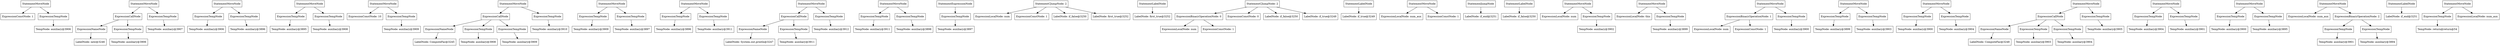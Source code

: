digraph Test {
"0x603000300a60" [label="StatementMoveNode" shape=box]
"0x602000216410" [label="ExpressionConstNode: 1" shape=box]
"0x603000300a60" -> "0x602000216410"
"0x6020002163f0" [label="ExpressionTempNode" shape=box]
"0x6040002e12d0" [label="TempNode: auxiliary@3906" shape=box]
"0x6020002163f0" -> "0x6040002e12d0"
"0x603000300a60" -> "0x6020002163f0"
"0x603000300a90" [label="StatementMoveNode" shape=box]
"0x6040002e1990" [label="ExpressionCallNode" shape=box]
"0x602000216470" [label="ExpressionNameNode" shape=box]
"0x6040002dff10" [label="LabelNode: new@3246" shape=box]
"0x602000216470" -> "0x6040002dff10"
"0x6040002e1990" -> "0x602000216470"
"0x602000216490" [label="ExpressionTempNode" shape=box]
"0x6040002e1290" [label="TempNode: auxiliary@3906" shape=box]
"0x602000216490" -> "0x6040002e1290"
"0x6040002e1990" -> "0x602000216490"
"0x603000300a90" -> "0x6040002e1990"
"0x602000216450" [label="ExpressionTempNode" shape=box]
"0x6040002e1390" [label="TempNode: auxiliary@3907" shape=box]
"0x602000216450" -> "0x6040002e1390"
"0x603000300a90" -> "0x602000216450"
"0x603000300ac0" [label="StatementMoveNode" shape=box]
"0x602000216510" [label="ExpressionTempNode" shape=box]
"0x6040002e1350" [label="TempNode: auxiliary@3906" shape=box]
"0x602000216510" -> "0x6040002e1350"
"0x603000300ac0" -> "0x602000216510"
"0x6020002164f0" [label="ExpressionTempNode" shape=box]
"0x6040002e0950" [label="TempNode: auxiliary@3896" shape=box]
"0x6020002164f0" -> "0x6040002e0950"
"0x603000300ac0" -> "0x6020002164f0"
"0x603000300b20" [label="StatementMoveNode" shape=box]
"0x602000216550" [label="ExpressionTempNode" shape=box]
"0x6040002e0910" [label="TempNode: auxiliary@3895" shape=box]
"0x602000216550" -> "0x6040002e0910"
"0x603000300b20" -> "0x602000216550"
"0x602000216530" [label="ExpressionTempNode" shape=box]
"0x6040002e1410" [label="TempNode: auxiliary@3908" shape=box]
"0x602000216530" -> "0x6040002e1410"
"0x603000300b20" -> "0x602000216530"
"0x603000300b50" [label="StatementMoveNode" shape=box]
"0x602000216590" [label="ExpressionConstNode: 10" shape=box]
"0x603000300b50" -> "0x602000216590"
"0x602000216570" [label="ExpressionTempNode" shape=box]
"0x6040002e1490" [label="TempNode: auxiliary@3909" shape=box]
"0x602000216570" -> "0x6040002e1490"
"0x603000300b50" -> "0x602000216570"
"0x603000300b80" [label="StatementMoveNode" shape=box]
"0x6040002e19d0" [label="ExpressionCallNode" shape=box]
"0x6020002165d0" [label="ExpressionNameNode" shape=box]
"0x6040002dfe90" [label="LabelNode: ComputeFac@3245" shape=box]
"0x6020002165d0" -> "0x6040002dfe90"
"0x6040002e19d0" -> "0x6020002165d0"
"0x6020002165f0" [label="ExpressionTempNode" shape=box]
"0x6040002e13d0" [label="TempNode: auxiliary@3908" shape=box]
"0x6020002165f0" -> "0x6040002e13d0"
"0x6040002e19d0" -> "0x6020002165f0"
"0x602000216630" [label="ExpressionTempNode" shape=box]
"0x6040002e1450" [label="TempNode: auxiliary@3909" shape=box]
"0x602000216630" -> "0x6040002e1450"
"0x6040002e19d0" -> "0x602000216630"
"0x603000300b80" -> "0x6040002e19d0"
"0x6020002165b0" [label="ExpressionTempNode" shape=box]
"0x6040002e1550" [label="TempNode: auxiliary@3910" shape=box]
"0x6020002165b0" -> "0x6040002e1550"
"0x603000300b80" -> "0x6020002165b0"
"0x603000300bb0" [label="StatementMoveNode" shape=box]
"0x602000216690" [label="ExpressionTempNode" shape=box]
"0x6040002e1510" [label="TempNode: auxiliary@3909" shape=box]
"0x602000216690" -> "0x6040002e1510"
"0x603000300bb0" -> "0x602000216690"
"0x602000216670" [label="ExpressionTempNode" shape=box]
"0x6040002e0a10" [label="TempNode: auxiliary@3897" shape=box]
"0x602000216670" -> "0x6040002e0a10"
"0x603000300bb0" -> "0x602000216670"
"0x603000300be0" [label="StatementMoveNode" shape=box]
"0x6020002166d0" [label="ExpressionTempNode" shape=box]
"0x6040002e09d0" [label="TempNode: auxiliary@3896" shape=box]
"0x6020002166d0" -> "0x6040002e09d0"
"0x603000300be0" -> "0x6020002166d0"
"0x6020002166b0" [label="ExpressionTempNode" shape=box]
"0x6040002e15d0" [label="TempNode: auxiliary@3911" shape=box]
"0x6020002166b0" -> "0x6040002e15d0"
"0x603000300be0" -> "0x6020002166b0"
"0x603000300c10" [label="StatementMoveNode" shape=box]
"0x6040002e1a10" [label="ExpressionCallNode" shape=box]
"0x602000216710" [label="ExpressionNameNode" shape=box]
"0x6040002dff90" [label="LabelNode: System.out.println@3247" shape=box]
"0x602000216710" -> "0x6040002dff90"
"0x6040002e1a10" -> "0x602000216710"
"0x602000216730" [label="ExpressionTempNode" shape=box]
"0x6040002e1590" [label="TempNode: auxiliary@3911" shape=box]
"0x602000216730" -> "0x6040002e1590"
"0x6040002e1a10" -> "0x602000216730"
"0x603000300c10" -> "0x6040002e1a10"
"0x6020002166f0" [label="ExpressionTempNode" shape=box]
"0x6040002e1690" [label="TempNode: auxiliary@3912" shape=box]
"0x6020002166f0" -> "0x6040002e1690"
"0x603000300c10" -> "0x6020002166f0"
"0x603000300c40" [label="StatementMoveNode" shape=box]
"0x602000216790" [label="ExpressionTempNode" shape=box]
"0x6040002e1650" [label="TempNode: auxiliary@3911" shape=box]
"0x602000216790" -> "0x6040002e1650"
"0x603000300c40" -> "0x602000216790"
"0x602000216770" [label="ExpressionTempNode" shape=box]
"0x6040002e0ad0" [label="TempNode: auxiliary@3898" shape=box]
"0x602000216770" -> "0x6040002e0ad0"
"0x603000300c40" -> "0x602000216770"
"0x6020002167d0" [label="StatementExpressionNode" shape=box]
"0x6020002167b0" [label="ExpressionTempNode" shape=box]
"0x6040002e0a90" [label="TempNode: auxiliary@3897" shape=box]
"0x6020002167b0" -> "0x6040002e0a90"
"0x6020002167d0" -> "0x6020002167b0"
"0x6040002e1710" [label="StatementCJumpNode: 2" shape=box]
"0x6040002e16d0" [label="ExpressionLocalNode: num" shape=box]
"0x6040002e1710" -> "0x6040002e16d0"
"0x602000215ff0" [label="ExpressionConstNode: 1" shape=box]
"0x6040002e1710" -> "0x602000215ff0"
"0x6040002e0490" [label="LabelNode: if_false@3250" shape=box]
"0x6040002e1710" -> "0x6040002e0490"
"0x6040002e0410" [label="LabelNode: first_true@3252" shape=box]
"0x6040002e1710" -> "0x6040002e0410"
"0x602000216030" [label="StatementLabelNode" shape=box]
"0x6040002e0450" [label="LabelNode: first_true@3252" shape=box]
"0x602000216030" -> "0x6040002e0450"
"0x6040002e1790" [label="StatementCJumpNode: 2" shape=box]
"0x603000300700" [label="ExpressionBinaryOperationNode: 0" shape=box]
"0x6040002e1750" [label="ExpressionLocalNode: num" shape=box]
"0x603000300700" -> "0x6040002e1750"
"0x602000216070" [label="ExpressionConstNode: 1" shape=box]
"0x603000300700" -> "0x602000216070"
"0x6040002e1790" -> "0x603000300700"
"0x602000216090" [label="ExpressionConstNode: 0" shape=box]
"0x6040002e1790" -> "0x602000216090"
"0x6040002e02d0" [label="LabelNode: if_false@3250" shape=box]
"0x6040002e1790" -> "0x6040002e02d0"
"0x6040002e0290" [label="LabelNode: if_true@3249" shape=box]
"0x6040002e1790" -> "0x6040002e0290"
"0x6020002160b0" [label="StatementLabelNode" shape=box]
"0x6040002e0350" [label="LabelNode: if_true@3249" shape=box]
"0x6020002160b0" -> "0x6040002e0350"
"0x603000300760" [label="StatementMoveNode" shape=box]
"0x6040002e17d0" [label="ExpressionLocalNode: num_aux" shape=box]
"0x603000300760" -> "0x6040002e17d0"
"0x6020002160d0" [label="ExpressionConstNode: 1" shape=box]
"0x603000300760" -> "0x6020002160d0"
"0x6020002160f0" [label="StatementJumpNode" shape=box]
"0x6040002e0310" [label="LabelNode: if_end@3251" shape=box]
"0x6020002160f0" -> "0x6040002e0310"
"0x602000216110" [label="StatementLabelNode" shape=box]
"0x6040002e0390" [label="LabelNode: if_false@3250" shape=box]
"0x602000216110" -> "0x6040002e0390"
"0x6030003007c0" [label="StatementMoveNode" shape=box]
"0x6040002e1810" [label="ExpressionLocalNode: num" shape=box]
"0x6030003007c0" -> "0x6040002e1810"
"0x602000216130" [label="ExpressionTempNode" shape=box]
"0x6040002e0f50" [label="TempNode: auxiliary@3902" shape=box]
"0x602000216130" -> "0x6040002e0f50"
"0x6030003007c0" -> "0x602000216130"
"0x6030003007f0" [label="StatementMoveNode" shape=box]
"0x6040002e1850" [label="ExpressionLocalNode: this" shape=box]
"0x6030003007f0" -> "0x6040002e1850"
"0x602000216150" [label="ExpressionTempNode" shape=box]
"0x6040002e0d90" [label="TempNode: auxiliary@3899" shape=box]
"0x602000216150" -> "0x6040002e0d90"
"0x6030003007f0" -> "0x602000216150"
"0x603000300850" [label="StatementMoveNode" shape=box]
"0x603000300820" [label="ExpressionBinaryOperationNode: 1" shape=box]
"0x6040002e1890" [label="ExpressionLocalNode: num" shape=box]
"0x603000300820" -> "0x6040002e1890"
"0x602000216190" [label="ExpressionConstNode: 1" shape=box]
"0x603000300820" -> "0x602000216190"
"0x603000300850" -> "0x603000300820"
"0x602000216170" [label="ExpressionTempNode" shape=box]
"0x6040002e0e10" [label="TempNode: auxiliary@3900" shape=box]
"0x602000216170" -> "0x6040002e0e10"
"0x603000300850" -> "0x602000216170"
"0x603000300880" [label="StatementMoveNode" shape=box]
"0x6020002161d0" [label="ExpressionTempNode" shape=box]
"0x6040002e0d50" [label="TempNode: auxiliary@3899" shape=box]
"0x6020002161d0" -> "0x6040002e0d50"
"0x603000300880" -> "0x6020002161d0"
"0x6020002161b0" [label="ExpressionTempNode" shape=box]
"0x6040002e1090" [label="TempNode: auxiliary@3903" shape=box]
"0x6020002161b0" -> "0x6040002e1090"
"0x603000300880" -> "0x6020002161b0"
"0x6030003008b0" [label="StatementMoveNode" shape=box]
"0x602000216210" [label="ExpressionTempNode" shape=box]
"0x6040002e0dd0" [label="TempNode: auxiliary@3900" shape=box]
"0x602000216210" -> "0x6040002e0dd0"
"0x6030003008b0" -> "0x602000216210"
"0x6020002161f0" [label="ExpressionTempNode" shape=box]
"0x6040002e1110" [label="TempNode: auxiliary@3904" shape=box]
"0x6020002161f0" -> "0x6040002e1110"
"0x6030003008b0" -> "0x6020002161f0"
"0x6030003008e0" [label="StatementMoveNode" shape=box]
"0x6040002e18d0" [label="ExpressionCallNode" shape=box]
"0x602000216250" [label="ExpressionNameNode" shape=box]
"0x6040002e0150" [label="LabelNode: ComputeFac@3248" shape=box]
"0x602000216250" -> "0x6040002e0150"
"0x6040002e18d0" -> "0x602000216250"
"0x602000216270" [label="ExpressionTempNode" shape=box]
"0x6040002e1050" [label="TempNode: auxiliary@3903" shape=box]
"0x602000216270" -> "0x6040002e1050"
"0x6040002e18d0" -> "0x602000216270"
"0x6020002162b0" [label="ExpressionTempNode" shape=box]
"0x6040002e10d0" [label="TempNode: auxiliary@3904" shape=box]
"0x6020002162b0" -> "0x6040002e10d0"
"0x6040002e18d0" -> "0x6020002162b0"
"0x6030003008e0" -> "0x6040002e18d0"
"0x602000216230" [label="ExpressionTempNode" shape=box]
"0x6040002e11d0" [label="TempNode: auxiliary@3905" shape=box]
"0x602000216230" -> "0x6040002e11d0"
"0x6030003008e0" -> "0x602000216230"
"0x603000300910" [label="StatementMoveNode" shape=box]
"0x602000216310" [label="ExpressionTempNode" shape=box]
"0x6040002e1190" [label="TempNode: auxiliary@3904" shape=box]
"0x602000216310" -> "0x6040002e1190"
"0x603000300910" -> "0x602000216310"
"0x6020002162f0" [label="ExpressionTempNode" shape=box]
"0x6040002e0ed0" [label="TempNode: auxiliary@3901" shape=box]
"0x6020002162f0" -> "0x6040002e0ed0"
"0x603000300910" -> "0x6020002162f0"
"0x603000300940" [label="StatementMoveNode" shape=box]
"0x602000216350" [label="ExpressionTempNode" shape=box]
"0x6040002e0e90" [label="TempNode: auxiliary@3900" shape=box]
"0x602000216350" -> "0x6040002e0e90"
"0x603000300940" -> "0x602000216350"
"0x602000216330" [label="ExpressionTempNode" shape=box]
"0x6040002e0810" [label="TempNode: auxiliary@3895" shape=box]
"0x602000216330" -> "0x6040002e0810"
"0x603000300940" -> "0x602000216330"
"0x6030003009a0" [label="StatementMoveNode" shape=box]
"0x6040002e1910" [label="ExpressionLocalNode: num_aux" shape=box]
"0x6030003009a0" -> "0x6040002e1910"
"0x603000300970" [label="ExpressionBinaryOperationNode: 2" shape=box]
"0x602000216370" [label="ExpressionTempNode" shape=box]
"0x6040002e0f10" [label="TempNode: auxiliary@3901" shape=box]
"0x602000216370" -> "0x6040002e0f10"
"0x603000300970" -> "0x602000216370"
"0x602000216390" [label="ExpressionTempNode" shape=box]
"0x6040002e07d0" [label="TempNode: auxiliary@3894" shape=box]
"0x602000216390" -> "0x6040002e07d0"
"0x603000300970" -> "0x602000216390"
"0x6030003009a0" -> "0x603000300970"
"0x6020002163b0" [label="StatementLabelNode" shape=box]
"0x6040002e03d0" [label="LabelNode: if_end@3251" shape=box]
"0x6020002163b0" -> "0x6040002e03d0"
"0x6030003009d0" [label="StatementMoveNode" shape=box]
"0x6020002163d0" [label="ExpressionTempNode" shape=box]
"0x6040002e0590" [label="TempNode: return@return@54" shape=box]
"0x6020002163d0" -> "0x6040002e0590"
"0x6030003009d0" -> "0x6020002163d0"
"0x6040002e1950" [label="ExpressionLocalNode: num_aux" shape=box]
"0x6030003009d0" -> "0x6040002e1950"
}
